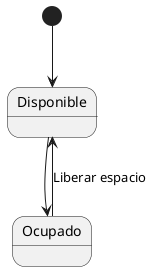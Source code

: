 @startuml
[*] --> Disponible
Disponible --> Ocupado
Ocupado --> Disponible : Liberar espacio
@enduml
